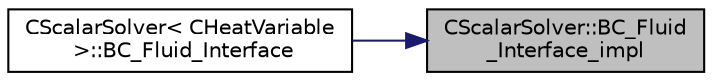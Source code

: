 digraph "CScalarSolver::BC_Fluid_Interface_impl"
{
 // LATEX_PDF_SIZE
  edge [fontname="Helvetica",fontsize="10",labelfontname="Helvetica",labelfontsize="10"];
  node [fontname="Helvetica",fontsize="10",shape=record];
  rankdir="RL";
  Node1 [label="CScalarSolver::BC_Fluid\l_Interface_impl",height=0.2,width=0.4,color="black", fillcolor="grey75", style="filled", fontcolor="black",tooltip="Generic implementation of the fluid interface boundary condition for scalar solvers."];
  Node1 -> Node2 [dir="back",color="midnightblue",fontsize="10",style="solid",fontname="Helvetica"];
  Node2 [label="CScalarSolver\< CHeatVariable\l \>::BC_Fluid_Interface",height=0.2,width=0.4,color="black", fillcolor="white", style="filled",URL="$classCScalarSolver.html#abe7852011de7a0d20b0b330729e0de50",tooltip="Impose the fluid interface boundary condition using transfer data."];
}
